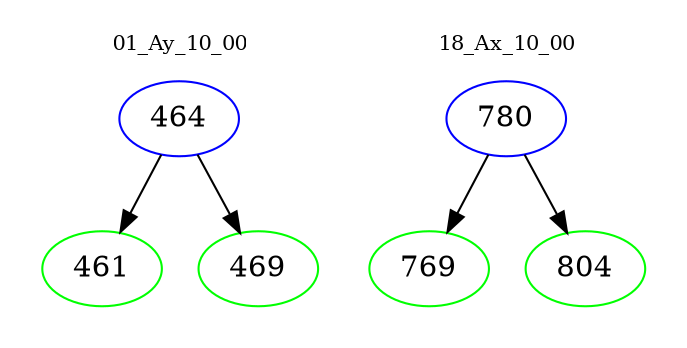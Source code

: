 digraph{
subgraph cluster_0 {
color = white
label = "01_Ay_10_00";
fontsize=10;
T0_464 [label="464", color="blue"]
T0_464 -> T0_461 [color="black"]
T0_461 [label="461", color="green"]
T0_464 -> T0_469 [color="black"]
T0_469 [label="469", color="green"]
}
subgraph cluster_1 {
color = white
label = "18_Ax_10_00";
fontsize=10;
T1_780 [label="780", color="blue"]
T1_780 -> T1_769 [color="black"]
T1_769 [label="769", color="green"]
T1_780 -> T1_804 [color="black"]
T1_804 [label="804", color="green"]
}
}
